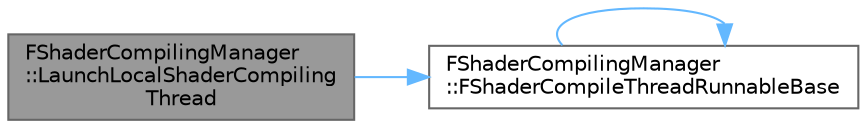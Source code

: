 digraph "FShaderCompilingManager::LaunchLocalShaderCompilingThread"
{
 // INTERACTIVE_SVG=YES
 // LATEX_PDF_SIZE
  bgcolor="transparent";
  edge [fontname=Helvetica,fontsize=10,labelfontname=Helvetica,labelfontsize=10];
  node [fontname=Helvetica,fontsize=10,shape=box,height=0.2,width=0.4];
  rankdir="LR";
  Node1 [id="Node000001",label="FShaderCompilingManager\l::LaunchLocalShaderCompiling\lThread",height=0.2,width=0.4,color="gray40", fillcolor="grey60", style="filled", fontcolor="black",tooltip="Launches the thread for local shader compilation."];
  Node1 -> Node2 [id="edge1_Node000001_Node000002",color="steelblue1",style="solid",tooltip=" "];
  Node2 [id="Node000002",label="FShaderCompilingManager\l::FShaderCompileThreadRunnableBase",height=0.2,width=0.4,color="grey40", fillcolor="white", style="filled",URL="$d7/d06/classFShaderCompilingManager.html#afddbf0ebf60a112a0670a2ffb1acc4ae",tooltip=" "];
  Node2 -> Node2 [id="edge2_Node000002_Node000002",color="steelblue1",style="solid",tooltip=" "];
}
